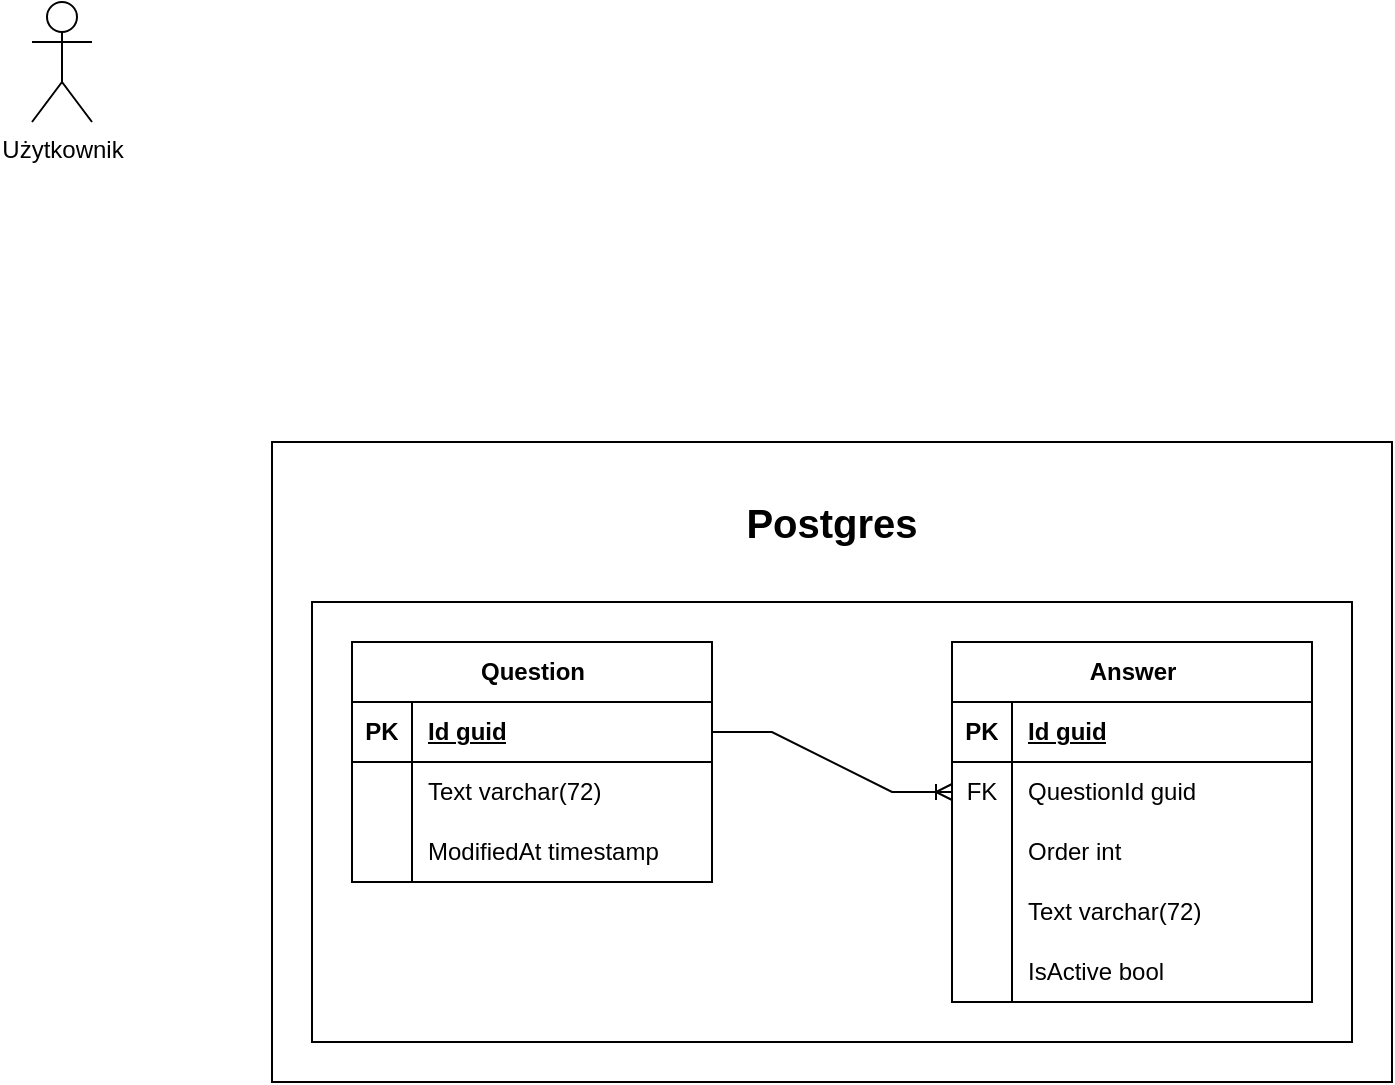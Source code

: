 <mxfile version="28.2.5">
  <diagram name="Page-1" id="Hi1pE8DCh9YSTUmEzDCP">
    <mxGraphModel dx="1389" dy="783" grid="1" gridSize="10" guides="1" tooltips="1" connect="1" arrows="1" fold="1" page="1" pageScale="1" pageWidth="850" pageHeight="1100" math="0" shadow="0">
      <root>
        <mxCell id="0" />
        <mxCell id="1" parent="0" />
        <mxCell id="LOzm5Zu_UqliF6Cxmq5U-3" value="" style="rounded=0;whiteSpace=wrap;html=1;" vertex="1" parent="1">
          <mxGeometry x="140" y="300" width="560" height="320" as="geometry" />
        </mxCell>
        <mxCell id="Z1-fkiXZv-SnextY6L2U-1" value="" style="rounded=0;whiteSpace=wrap;html=1;" parent="1" vertex="1">
          <mxGeometry x="160" y="380" width="520" height="220" as="geometry" />
        </mxCell>
        <mxCell id="sRS_VvsnEWBtQE9lvWZs-1" value="Postgres" style="text;html=1;align=center;verticalAlign=middle;whiteSpace=wrap;rounded=0;fontStyle=1;fontSize=20;" parent="1" vertex="1">
          <mxGeometry x="280" y="320" width="280" height="40" as="geometry" />
        </mxCell>
        <mxCell id="sRS_VvsnEWBtQE9lvWZs-3" value="Question" style="shape=table;startSize=30;container=1;collapsible=1;childLayout=tableLayout;fixedRows=1;rowLines=0;fontStyle=1;align=center;resizeLast=1;html=1;" parent="1" vertex="1">
          <mxGeometry x="180" y="400" width="180" height="120" as="geometry" />
        </mxCell>
        <mxCell id="sRS_VvsnEWBtQE9lvWZs-4" value="" style="shape=tableRow;horizontal=0;startSize=0;swimlaneHead=0;swimlaneBody=0;fillColor=none;collapsible=0;dropTarget=0;points=[[0,0.5],[1,0.5]];portConstraint=eastwest;top=0;left=0;right=0;bottom=1;" parent="sRS_VvsnEWBtQE9lvWZs-3" vertex="1">
          <mxGeometry y="30" width="180" height="30" as="geometry" />
        </mxCell>
        <mxCell id="sRS_VvsnEWBtQE9lvWZs-5" value="PK" style="shape=partialRectangle;connectable=0;fillColor=none;top=0;left=0;bottom=0;right=0;fontStyle=1;overflow=hidden;whiteSpace=wrap;html=1;" parent="sRS_VvsnEWBtQE9lvWZs-4" vertex="1">
          <mxGeometry width="30" height="30" as="geometry">
            <mxRectangle width="30" height="30" as="alternateBounds" />
          </mxGeometry>
        </mxCell>
        <mxCell id="sRS_VvsnEWBtQE9lvWZs-6" value="Id guid" style="shape=partialRectangle;connectable=0;fillColor=none;top=0;left=0;bottom=0;right=0;align=left;spacingLeft=6;fontStyle=5;overflow=hidden;whiteSpace=wrap;html=1;" parent="sRS_VvsnEWBtQE9lvWZs-4" vertex="1">
          <mxGeometry x="30" width="150" height="30" as="geometry">
            <mxRectangle width="150" height="30" as="alternateBounds" />
          </mxGeometry>
        </mxCell>
        <mxCell id="sRS_VvsnEWBtQE9lvWZs-7" value="" style="shape=tableRow;horizontal=0;startSize=0;swimlaneHead=0;swimlaneBody=0;fillColor=none;collapsible=0;dropTarget=0;points=[[0,0.5],[1,0.5]];portConstraint=eastwest;top=0;left=0;right=0;bottom=0;" parent="sRS_VvsnEWBtQE9lvWZs-3" vertex="1">
          <mxGeometry y="60" width="180" height="30" as="geometry" />
        </mxCell>
        <mxCell id="sRS_VvsnEWBtQE9lvWZs-8" value="" style="shape=partialRectangle;connectable=0;fillColor=none;top=0;left=0;bottom=0;right=0;editable=1;overflow=hidden;whiteSpace=wrap;html=1;" parent="sRS_VvsnEWBtQE9lvWZs-7" vertex="1">
          <mxGeometry width="30" height="30" as="geometry">
            <mxRectangle width="30" height="30" as="alternateBounds" />
          </mxGeometry>
        </mxCell>
        <mxCell id="sRS_VvsnEWBtQE9lvWZs-9" value="Text varchar(72)" style="shape=partialRectangle;connectable=0;fillColor=none;top=0;left=0;bottom=0;right=0;align=left;spacingLeft=6;overflow=hidden;whiteSpace=wrap;html=1;" parent="sRS_VvsnEWBtQE9lvWZs-7" vertex="1">
          <mxGeometry x="30" width="150" height="30" as="geometry">
            <mxRectangle width="150" height="30" as="alternateBounds" />
          </mxGeometry>
        </mxCell>
        <mxCell id="sRS_VvsnEWBtQE9lvWZs-10" value="" style="shape=tableRow;horizontal=0;startSize=0;swimlaneHead=0;swimlaneBody=0;fillColor=none;collapsible=0;dropTarget=0;points=[[0,0.5],[1,0.5]];portConstraint=eastwest;top=0;left=0;right=0;bottom=0;" parent="sRS_VvsnEWBtQE9lvWZs-3" vertex="1">
          <mxGeometry y="90" width="180" height="30" as="geometry" />
        </mxCell>
        <mxCell id="sRS_VvsnEWBtQE9lvWZs-11" value="" style="shape=partialRectangle;connectable=0;fillColor=none;top=0;left=0;bottom=0;right=0;editable=1;overflow=hidden;whiteSpace=wrap;html=1;" parent="sRS_VvsnEWBtQE9lvWZs-10" vertex="1">
          <mxGeometry width="30" height="30" as="geometry">
            <mxRectangle width="30" height="30" as="alternateBounds" />
          </mxGeometry>
        </mxCell>
        <mxCell id="sRS_VvsnEWBtQE9lvWZs-12" value="ModifiedAt&amp;nbsp;timestamp" style="shape=partialRectangle;connectable=0;fillColor=none;top=0;left=0;bottom=0;right=0;align=left;spacingLeft=6;overflow=hidden;whiteSpace=wrap;html=1;" parent="sRS_VvsnEWBtQE9lvWZs-10" vertex="1">
          <mxGeometry x="30" width="150" height="30" as="geometry">
            <mxRectangle width="150" height="30" as="alternateBounds" />
          </mxGeometry>
        </mxCell>
        <mxCell id="sRS_VvsnEWBtQE9lvWZs-16" value="Answer" style="shape=table;startSize=30;container=1;collapsible=1;childLayout=tableLayout;fixedRows=1;rowLines=0;fontStyle=1;align=center;resizeLast=1;html=1;" parent="1" vertex="1">
          <mxGeometry x="480" y="400" width="180" height="180" as="geometry" />
        </mxCell>
        <mxCell id="sRS_VvsnEWBtQE9lvWZs-17" value="" style="shape=tableRow;horizontal=0;startSize=0;swimlaneHead=0;swimlaneBody=0;fillColor=none;collapsible=0;dropTarget=0;points=[[0,0.5],[1,0.5]];portConstraint=eastwest;top=0;left=0;right=0;bottom=1;" parent="sRS_VvsnEWBtQE9lvWZs-16" vertex="1">
          <mxGeometry y="30" width="180" height="30" as="geometry" />
        </mxCell>
        <mxCell id="sRS_VvsnEWBtQE9lvWZs-18" value="PK" style="shape=partialRectangle;connectable=0;fillColor=none;top=0;left=0;bottom=0;right=0;fontStyle=1;overflow=hidden;whiteSpace=wrap;html=1;" parent="sRS_VvsnEWBtQE9lvWZs-17" vertex="1">
          <mxGeometry width="30" height="30" as="geometry">
            <mxRectangle width="30" height="30" as="alternateBounds" />
          </mxGeometry>
        </mxCell>
        <mxCell id="sRS_VvsnEWBtQE9lvWZs-19" value="Id guid" style="shape=partialRectangle;connectable=0;fillColor=none;top=0;left=0;bottom=0;right=0;align=left;spacingLeft=6;fontStyle=5;overflow=hidden;whiteSpace=wrap;html=1;" parent="sRS_VvsnEWBtQE9lvWZs-17" vertex="1">
          <mxGeometry x="30" width="150" height="30" as="geometry">
            <mxRectangle width="150" height="30" as="alternateBounds" />
          </mxGeometry>
        </mxCell>
        <mxCell id="sRS_VvsnEWBtQE9lvWZs-20" value="" style="shape=tableRow;horizontal=0;startSize=0;swimlaneHead=0;swimlaneBody=0;fillColor=none;collapsible=0;dropTarget=0;points=[[0,0.5],[1,0.5]];portConstraint=eastwest;top=0;left=0;right=0;bottom=0;" parent="sRS_VvsnEWBtQE9lvWZs-16" vertex="1">
          <mxGeometry y="60" width="180" height="30" as="geometry" />
        </mxCell>
        <mxCell id="sRS_VvsnEWBtQE9lvWZs-21" value="FK" style="shape=partialRectangle;connectable=0;fillColor=none;top=0;left=0;bottom=0;right=0;editable=1;overflow=hidden;whiteSpace=wrap;html=1;" parent="sRS_VvsnEWBtQE9lvWZs-20" vertex="1">
          <mxGeometry width="30" height="30" as="geometry">
            <mxRectangle width="30" height="30" as="alternateBounds" />
          </mxGeometry>
        </mxCell>
        <mxCell id="sRS_VvsnEWBtQE9lvWZs-22" value="QuestionId guid" style="shape=partialRectangle;connectable=0;fillColor=none;top=0;left=0;bottom=0;right=0;align=left;spacingLeft=6;overflow=hidden;whiteSpace=wrap;html=1;" parent="sRS_VvsnEWBtQE9lvWZs-20" vertex="1">
          <mxGeometry x="30" width="150" height="30" as="geometry">
            <mxRectangle width="150" height="30" as="alternateBounds" />
          </mxGeometry>
        </mxCell>
        <mxCell id="sRS_VvsnEWBtQE9lvWZs-23" value="" style="shape=tableRow;horizontal=0;startSize=0;swimlaneHead=0;swimlaneBody=0;fillColor=none;collapsible=0;dropTarget=0;points=[[0,0.5],[1,0.5]];portConstraint=eastwest;top=0;left=0;right=0;bottom=0;" parent="sRS_VvsnEWBtQE9lvWZs-16" vertex="1">
          <mxGeometry y="90" width="180" height="30" as="geometry" />
        </mxCell>
        <mxCell id="sRS_VvsnEWBtQE9lvWZs-24" value="" style="shape=partialRectangle;connectable=0;fillColor=none;top=0;left=0;bottom=0;right=0;editable=1;overflow=hidden;whiteSpace=wrap;html=1;" parent="sRS_VvsnEWBtQE9lvWZs-23" vertex="1">
          <mxGeometry width="30" height="30" as="geometry">
            <mxRectangle width="30" height="30" as="alternateBounds" />
          </mxGeometry>
        </mxCell>
        <mxCell id="sRS_VvsnEWBtQE9lvWZs-25" value="Order int" style="shape=partialRectangle;connectable=0;fillColor=none;top=0;left=0;bottom=0;right=0;align=left;spacingLeft=6;overflow=hidden;whiteSpace=wrap;html=1;" parent="sRS_VvsnEWBtQE9lvWZs-23" vertex="1">
          <mxGeometry x="30" width="150" height="30" as="geometry">
            <mxRectangle width="150" height="30" as="alternateBounds" />
          </mxGeometry>
        </mxCell>
        <mxCell id="sRS_VvsnEWBtQE9lvWZs-26" value="" style="shape=tableRow;horizontal=0;startSize=0;swimlaneHead=0;swimlaneBody=0;fillColor=none;collapsible=0;dropTarget=0;points=[[0,0.5],[1,0.5]];portConstraint=eastwest;top=0;left=0;right=0;bottom=0;" parent="sRS_VvsnEWBtQE9lvWZs-16" vertex="1">
          <mxGeometry y="120" width="180" height="30" as="geometry" />
        </mxCell>
        <mxCell id="sRS_VvsnEWBtQE9lvWZs-27" value="" style="shape=partialRectangle;connectable=0;fillColor=none;top=0;left=0;bottom=0;right=0;editable=1;overflow=hidden;whiteSpace=wrap;html=1;" parent="sRS_VvsnEWBtQE9lvWZs-26" vertex="1">
          <mxGeometry width="30" height="30" as="geometry">
            <mxRectangle width="30" height="30" as="alternateBounds" />
          </mxGeometry>
        </mxCell>
        <mxCell id="sRS_VvsnEWBtQE9lvWZs-28" value="Text varchar(72)" style="shape=partialRectangle;connectable=0;fillColor=none;top=0;left=0;bottom=0;right=0;align=left;spacingLeft=6;overflow=hidden;whiteSpace=wrap;html=1;" parent="sRS_VvsnEWBtQE9lvWZs-26" vertex="1">
          <mxGeometry x="30" width="150" height="30" as="geometry">
            <mxRectangle width="150" height="30" as="alternateBounds" />
          </mxGeometry>
        </mxCell>
        <mxCell id="Z1-fkiXZv-SnextY6L2U-2" style="shape=tableRow;horizontal=0;startSize=0;swimlaneHead=0;swimlaneBody=0;fillColor=none;collapsible=0;dropTarget=0;points=[[0,0.5],[1,0.5]];portConstraint=eastwest;top=0;left=0;right=0;bottom=0;" parent="sRS_VvsnEWBtQE9lvWZs-16" vertex="1">
          <mxGeometry y="150" width="180" height="30" as="geometry" />
        </mxCell>
        <mxCell id="Z1-fkiXZv-SnextY6L2U-3" style="shape=partialRectangle;connectable=0;fillColor=none;top=0;left=0;bottom=0;right=0;editable=1;overflow=hidden;whiteSpace=wrap;html=1;" parent="Z1-fkiXZv-SnextY6L2U-2" vertex="1">
          <mxGeometry width="30" height="30" as="geometry">
            <mxRectangle width="30" height="30" as="alternateBounds" />
          </mxGeometry>
        </mxCell>
        <mxCell id="Z1-fkiXZv-SnextY6L2U-4" value="IsActive bool" style="shape=partialRectangle;connectable=0;fillColor=none;top=0;left=0;bottom=0;right=0;align=left;spacingLeft=6;overflow=hidden;whiteSpace=wrap;html=1;" parent="Z1-fkiXZv-SnextY6L2U-2" vertex="1">
          <mxGeometry x="30" width="150" height="30" as="geometry">
            <mxRectangle width="150" height="30" as="alternateBounds" />
          </mxGeometry>
        </mxCell>
        <mxCell id="sRS_VvsnEWBtQE9lvWZs-29" value="" style="edgeStyle=entityRelationEdgeStyle;fontSize=12;html=1;endArrow=ERoneToMany;rounded=0;exitX=1;exitY=0.5;exitDx=0;exitDy=0;entryX=0;entryY=0.5;entryDx=0;entryDy=0;" parent="1" source="sRS_VvsnEWBtQE9lvWZs-4" target="sRS_VvsnEWBtQE9lvWZs-20" edge="1">
          <mxGeometry width="100" height="100" relative="1" as="geometry">
            <mxPoint x="250" y="710" as="sourcePoint" />
            <mxPoint x="350" y="610" as="targetPoint" />
          </mxGeometry>
        </mxCell>
        <mxCell id="LOzm5Zu_UqliF6Cxmq5U-5" value="Użytkownik" style="shape=umlActor;verticalLabelPosition=bottom;verticalAlign=top;html=1;outlineConnect=0;" vertex="1" parent="1">
          <mxGeometry x="20" y="80" width="30" height="60" as="geometry" />
        </mxCell>
      </root>
    </mxGraphModel>
  </diagram>
</mxfile>
